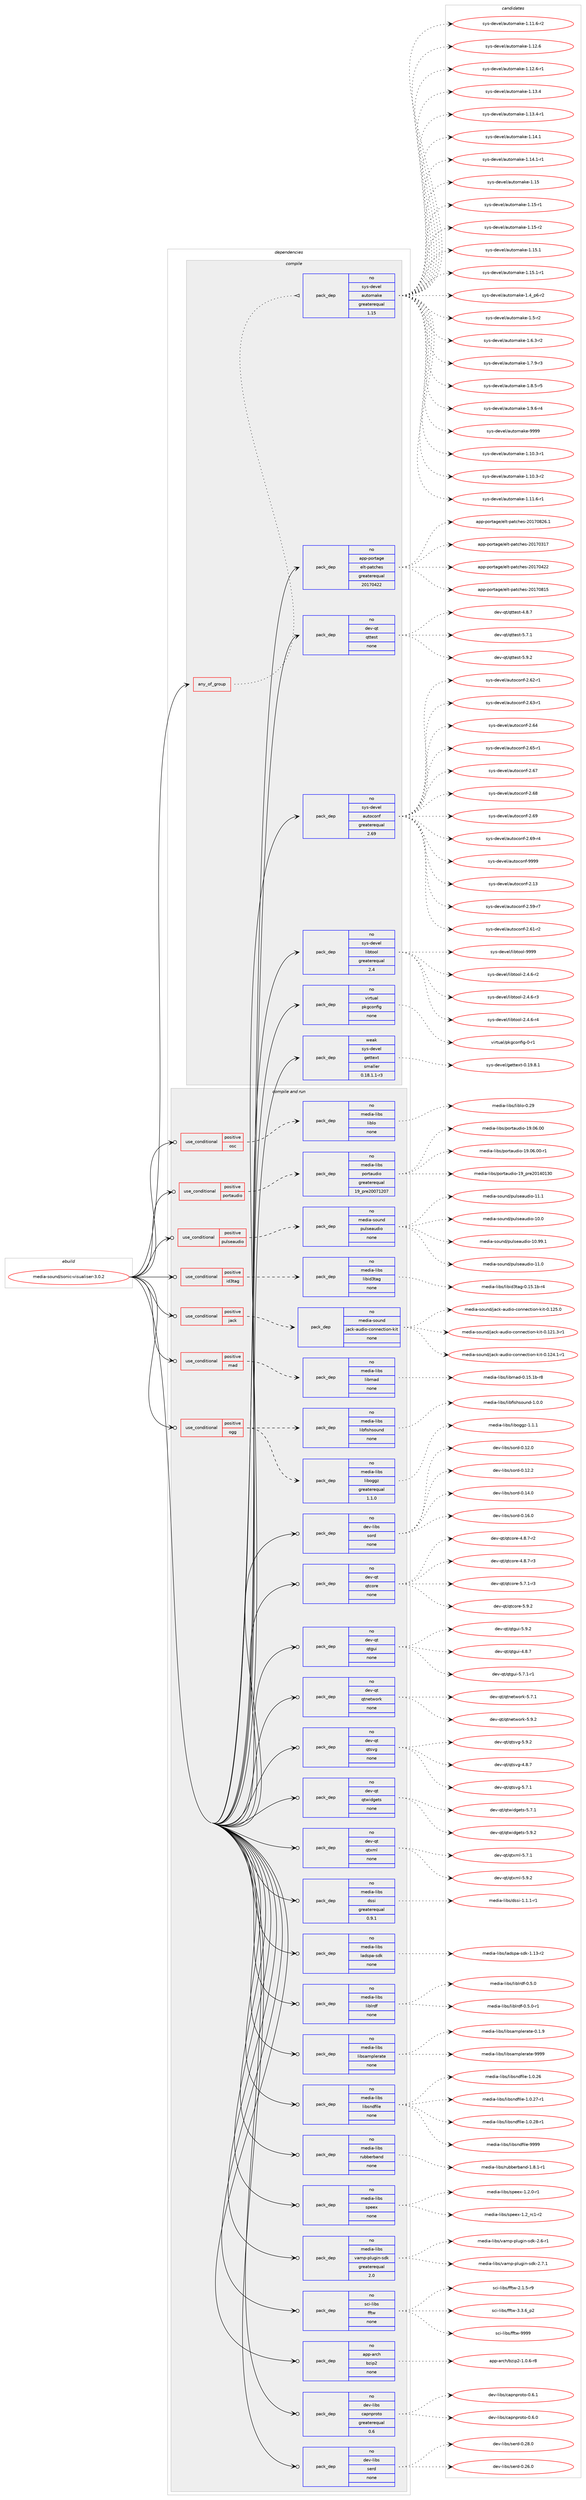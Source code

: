 digraph prolog {

# *************
# Graph options
# *************

newrank=true;
concentrate=true;
compound=true;
graph [rankdir=LR,fontname=Helvetica,fontsize=10,ranksep=1.5];#, ranksep=2.5, nodesep=0.2];
edge  [arrowhead=vee];
node  [fontname=Helvetica,fontsize=10];

# **********
# The ebuild
# **********

subgraph cluster_leftcol {
color=gray;
rank=same;
label=<<i>ebuild</i>>;
id [label="media-sound/sonic-visualiser-3.0.2", color=red, width=4, href="../media-sound/sonic-visualiser-3.0.2.svg"];
}

# ****************
# The dependencies
# ****************

subgraph cluster_midcol {
color=gray;
label=<<i>dependencies</i>>;
subgraph cluster_compile {
fillcolor="#eeeeee";
style=filled;
label=<<i>compile</i>>;
subgraph any6096 {
dependency386755 [label=<<TABLE BORDER="0" CELLBORDER="1" CELLSPACING="0" CELLPADDING="4"><TR><TD CELLPADDING="10">any_of_group</TD></TR></TABLE>>, shape=none, color=red];subgraph pack285614 {
dependency386756 [label=<<TABLE BORDER="0" CELLBORDER="1" CELLSPACING="0" CELLPADDING="4" WIDTH="220"><TR><TD ROWSPAN="6" CELLPADDING="30">pack_dep</TD></TR><TR><TD WIDTH="110">no</TD></TR><TR><TD>sys-devel</TD></TR><TR><TD>automake</TD></TR><TR><TD>greaterequal</TD></TR><TR><TD>1.15</TD></TR></TABLE>>, shape=none, color=blue];
}
dependency386755:e -> dependency386756:w [weight=20,style="dotted",arrowhead="oinv"];
}
id:e -> dependency386755:w [weight=20,style="solid",arrowhead="vee"];
subgraph pack285615 {
dependency386757 [label=<<TABLE BORDER="0" CELLBORDER="1" CELLSPACING="0" CELLPADDING="4" WIDTH="220"><TR><TD ROWSPAN="6" CELLPADDING="30">pack_dep</TD></TR><TR><TD WIDTH="110">no</TD></TR><TR><TD>app-portage</TD></TR><TR><TD>elt-patches</TD></TR><TR><TD>greaterequal</TD></TR><TR><TD>20170422</TD></TR></TABLE>>, shape=none, color=blue];
}
id:e -> dependency386757:w [weight=20,style="solid",arrowhead="vee"];
subgraph pack285616 {
dependency386758 [label=<<TABLE BORDER="0" CELLBORDER="1" CELLSPACING="0" CELLPADDING="4" WIDTH="220"><TR><TD ROWSPAN="6" CELLPADDING="30">pack_dep</TD></TR><TR><TD WIDTH="110">no</TD></TR><TR><TD>dev-qt</TD></TR><TR><TD>qttest</TD></TR><TR><TD>none</TD></TR><TR><TD></TD></TR></TABLE>>, shape=none, color=blue];
}
id:e -> dependency386758:w [weight=20,style="solid",arrowhead="vee"];
subgraph pack285617 {
dependency386759 [label=<<TABLE BORDER="0" CELLBORDER="1" CELLSPACING="0" CELLPADDING="4" WIDTH="220"><TR><TD ROWSPAN="6" CELLPADDING="30">pack_dep</TD></TR><TR><TD WIDTH="110">no</TD></TR><TR><TD>sys-devel</TD></TR><TR><TD>autoconf</TD></TR><TR><TD>greaterequal</TD></TR><TR><TD>2.69</TD></TR></TABLE>>, shape=none, color=blue];
}
id:e -> dependency386759:w [weight=20,style="solid",arrowhead="vee"];
subgraph pack285618 {
dependency386760 [label=<<TABLE BORDER="0" CELLBORDER="1" CELLSPACING="0" CELLPADDING="4" WIDTH="220"><TR><TD ROWSPAN="6" CELLPADDING="30">pack_dep</TD></TR><TR><TD WIDTH="110">no</TD></TR><TR><TD>sys-devel</TD></TR><TR><TD>libtool</TD></TR><TR><TD>greaterequal</TD></TR><TR><TD>2.4</TD></TR></TABLE>>, shape=none, color=blue];
}
id:e -> dependency386760:w [weight=20,style="solid",arrowhead="vee"];
subgraph pack285619 {
dependency386761 [label=<<TABLE BORDER="0" CELLBORDER="1" CELLSPACING="0" CELLPADDING="4" WIDTH="220"><TR><TD ROWSPAN="6" CELLPADDING="30">pack_dep</TD></TR><TR><TD WIDTH="110">no</TD></TR><TR><TD>virtual</TD></TR><TR><TD>pkgconfig</TD></TR><TR><TD>none</TD></TR><TR><TD></TD></TR></TABLE>>, shape=none, color=blue];
}
id:e -> dependency386761:w [weight=20,style="solid",arrowhead="vee"];
subgraph pack285620 {
dependency386762 [label=<<TABLE BORDER="0" CELLBORDER="1" CELLSPACING="0" CELLPADDING="4" WIDTH="220"><TR><TD ROWSPAN="6" CELLPADDING="30">pack_dep</TD></TR><TR><TD WIDTH="110">weak</TD></TR><TR><TD>sys-devel</TD></TR><TR><TD>gettext</TD></TR><TR><TD>smaller</TD></TR><TR><TD>0.18.1.1-r3</TD></TR></TABLE>>, shape=none, color=blue];
}
id:e -> dependency386762:w [weight=20,style="solid",arrowhead="vee"];
}
subgraph cluster_compileandrun {
fillcolor="#eeeeee";
style=filled;
label=<<i>compile and run</i>>;
subgraph cond94874 {
dependency386763 [label=<<TABLE BORDER="0" CELLBORDER="1" CELLSPACING="0" CELLPADDING="4"><TR><TD ROWSPAN="3" CELLPADDING="10">use_conditional</TD></TR><TR><TD>positive</TD></TR><TR><TD>id3tag</TD></TR></TABLE>>, shape=none, color=red];
subgraph pack285621 {
dependency386764 [label=<<TABLE BORDER="0" CELLBORDER="1" CELLSPACING="0" CELLPADDING="4" WIDTH="220"><TR><TD ROWSPAN="6" CELLPADDING="30">pack_dep</TD></TR><TR><TD WIDTH="110">no</TD></TR><TR><TD>media-libs</TD></TR><TR><TD>libid3tag</TD></TR><TR><TD>none</TD></TR><TR><TD></TD></TR></TABLE>>, shape=none, color=blue];
}
dependency386763:e -> dependency386764:w [weight=20,style="dashed",arrowhead="vee"];
}
id:e -> dependency386763:w [weight=20,style="solid",arrowhead="odotvee"];
subgraph cond94875 {
dependency386765 [label=<<TABLE BORDER="0" CELLBORDER="1" CELLSPACING="0" CELLPADDING="4"><TR><TD ROWSPAN="3" CELLPADDING="10">use_conditional</TD></TR><TR><TD>positive</TD></TR><TR><TD>jack</TD></TR></TABLE>>, shape=none, color=red];
subgraph pack285622 {
dependency386766 [label=<<TABLE BORDER="0" CELLBORDER="1" CELLSPACING="0" CELLPADDING="4" WIDTH="220"><TR><TD ROWSPAN="6" CELLPADDING="30">pack_dep</TD></TR><TR><TD WIDTH="110">no</TD></TR><TR><TD>media-sound</TD></TR><TR><TD>jack-audio-connection-kit</TD></TR><TR><TD>none</TD></TR><TR><TD></TD></TR></TABLE>>, shape=none, color=blue];
}
dependency386765:e -> dependency386766:w [weight=20,style="dashed",arrowhead="vee"];
}
id:e -> dependency386765:w [weight=20,style="solid",arrowhead="odotvee"];
subgraph cond94876 {
dependency386767 [label=<<TABLE BORDER="0" CELLBORDER="1" CELLSPACING="0" CELLPADDING="4"><TR><TD ROWSPAN="3" CELLPADDING="10">use_conditional</TD></TR><TR><TD>positive</TD></TR><TR><TD>mad</TD></TR></TABLE>>, shape=none, color=red];
subgraph pack285623 {
dependency386768 [label=<<TABLE BORDER="0" CELLBORDER="1" CELLSPACING="0" CELLPADDING="4" WIDTH="220"><TR><TD ROWSPAN="6" CELLPADDING="30">pack_dep</TD></TR><TR><TD WIDTH="110">no</TD></TR><TR><TD>media-libs</TD></TR><TR><TD>libmad</TD></TR><TR><TD>none</TD></TR><TR><TD></TD></TR></TABLE>>, shape=none, color=blue];
}
dependency386767:e -> dependency386768:w [weight=20,style="dashed",arrowhead="vee"];
}
id:e -> dependency386767:w [weight=20,style="solid",arrowhead="odotvee"];
subgraph cond94877 {
dependency386769 [label=<<TABLE BORDER="0" CELLBORDER="1" CELLSPACING="0" CELLPADDING="4"><TR><TD ROWSPAN="3" CELLPADDING="10">use_conditional</TD></TR><TR><TD>positive</TD></TR><TR><TD>ogg</TD></TR></TABLE>>, shape=none, color=red];
subgraph pack285624 {
dependency386770 [label=<<TABLE BORDER="0" CELLBORDER="1" CELLSPACING="0" CELLPADDING="4" WIDTH="220"><TR><TD ROWSPAN="6" CELLPADDING="30">pack_dep</TD></TR><TR><TD WIDTH="110">no</TD></TR><TR><TD>media-libs</TD></TR><TR><TD>libfishsound</TD></TR><TR><TD>none</TD></TR><TR><TD></TD></TR></TABLE>>, shape=none, color=blue];
}
dependency386769:e -> dependency386770:w [weight=20,style="dashed",arrowhead="vee"];
subgraph pack285625 {
dependency386771 [label=<<TABLE BORDER="0" CELLBORDER="1" CELLSPACING="0" CELLPADDING="4" WIDTH="220"><TR><TD ROWSPAN="6" CELLPADDING="30">pack_dep</TD></TR><TR><TD WIDTH="110">no</TD></TR><TR><TD>media-libs</TD></TR><TR><TD>liboggz</TD></TR><TR><TD>greaterequal</TD></TR><TR><TD>1.1.0</TD></TR></TABLE>>, shape=none, color=blue];
}
dependency386769:e -> dependency386771:w [weight=20,style="dashed",arrowhead="vee"];
}
id:e -> dependency386769:w [weight=20,style="solid",arrowhead="odotvee"];
subgraph cond94878 {
dependency386772 [label=<<TABLE BORDER="0" CELLBORDER="1" CELLSPACING="0" CELLPADDING="4"><TR><TD ROWSPAN="3" CELLPADDING="10">use_conditional</TD></TR><TR><TD>positive</TD></TR><TR><TD>osc</TD></TR></TABLE>>, shape=none, color=red];
subgraph pack285626 {
dependency386773 [label=<<TABLE BORDER="0" CELLBORDER="1" CELLSPACING="0" CELLPADDING="4" WIDTH="220"><TR><TD ROWSPAN="6" CELLPADDING="30">pack_dep</TD></TR><TR><TD WIDTH="110">no</TD></TR><TR><TD>media-libs</TD></TR><TR><TD>liblo</TD></TR><TR><TD>none</TD></TR><TR><TD></TD></TR></TABLE>>, shape=none, color=blue];
}
dependency386772:e -> dependency386773:w [weight=20,style="dashed",arrowhead="vee"];
}
id:e -> dependency386772:w [weight=20,style="solid",arrowhead="odotvee"];
subgraph cond94879 {
dependency386774 [label=<<TABLE BORDER="0" CELLBORDER="1" CELLSPACING="0" CELLPADDING="4"><TR><TD ROWSPAN="3" CELLPADDING="10">use_conditional</TD></TR><TR><TD>positive</TD></TR><TR><TD>portaudio</TD></TR></TABLE>>, shape=none, color=red];
subgraph pack285627 {
dependency386775 [label=<<TABLE BORDER="0" CELLBORDER="1" CELLSPACING="0" CELLPADDING="4" WIDTH="220"><TR><TD ROWSPAN="6" CELLPADDING="30">pack_dep</TD></TR><TR><TD WIDTH="110">no</TD></TR><TR><TD>media-libs</TD></TR><TR><TD>portaudio</TD></TR><TR><TD>greaterequal</TD></TR><TR><TD>19_pre20071207</TD></TR></TABLE>>, shape=none, color=blue];
}
dependency386774:e -> dependency386775:w [weight=20,style="dashed",arrowhead="vee"];
}
id:e -> dependency386774:w [weight=20,style="solid",arrowhead="odotvee"];
subgraph cond94880 {
dependency386776 [label=<<TABLE BORDER="0" CELLBORDER="1" CELLSPACING="0" CELLPADDING="4"><TR><TD ROWSPAN="3" CELLPADDING="10">use_conditional</TD></TR><TR><TD>positive</TD></TR><TR><TD>pulseaudio</TD></TR></TABLE>>, shape=none, color=red];
subgraph pack285628 {
dependency386777 [label=<<TABLE BORDER="0" CELLBORDER="1" CELLSPACING="0" CELLPADDING="4" WIDTH="220"><TR><TD ROWSPAN="6" CELLPADDING="30">pack_dep</TD></TR><TR><TD WIDTH="110">no</TD></TR><TR><TD>media-sound</TD></TR><TR><TD>pulseaudio</TD></TR><TR><TD>none</TD></TR><TR><TD></TD></TR></TABLE>>, shape=none, color=blue];
}
dependency386776:e -> dependency386777:w [weight=20,style="dashed",arrowhead="vee"];
}
id:e -> dependency386776:w [weight=20,style="solid",arrowhead="odotvee"];
subgraph pack285629 {
dependency386778 [label=<<TABLE BORDER="0" CELLBORDER="1" CELLSPACING="0" CELLPADDING="4" WIDTH="220"><TR><TD ROWSPAN="6" CELLPADDING="30">pack_dep</TD></TR><TR><TD WIDTH="110">no</TD></TR><TR><TD>app-arch</TD></TR><TR><TD>bzip2</TD></TR><TR><TD>none</TD></TR><TR><TD></TD></TR></TABLE>>, shape=none, color=blue];
}
id:e -> dependency386778:w [weight=20,style="solid",arrowhead="odotvee"];
subgraph pack285630 {
dependency386779 [label=<<TABLE BORDER="0" CELLBORDER="1" CELLSPACING="0" CELLPADDING="4" WIDTH="220"><TR><TD ROWSPAN="6" CELLPADDING="30">pack_dep</TD></TR><TR><TD WIDTH="110">no</TD></TR><TR><TD>dev-libs</TD></TR><TR><TD>capnproto</TD></TR><TR><TD>greaterequal</TD></TR><TR><TD>0.6</TD></TR></TABLE>>, shape=none, color=blue];
}
id:e -> dependency386779:w [weight=20,style="solid",arrowhead="odotvee"];
subgraph pack285631 {
dependency386780 [label=<<TABLE BORDER="0" CELLBORDER="1" CELLSPACING="0" CELLPADDING="4" WIDTH="220"><TR><TD ROWSPAN="6" CELLPADDING="30">pack_dep</TD></TR><TR><TD WIDTH="110">no</TD></TR><TR><TD>dev-libs</TD></TR><TR><TD>serd</TD></TR><TR><TD>none</TD></TR><TR><TD></TD></TR></TABLE>>, shape=none, color=blue];
}
id:e -> dependency386780:w [weight=20,style="solid",arrowhead="odotvee"];
subgraph pack285632 {
dependency386781 [label=<<TABLE BORDER="0" CELLBORDER="1" CELLSPACING="0" CELLPADDING="4" WIDTH="220"><TR><TD ROWSPAN="6" CELLPADDING="30">pack_dep</TD></TR><TR><TD WIDTH="110">no</TD></TR><TR><TD>dev-libs</TD></TR><TR><TD>sord</TD></TR><TR><TD>none</TD></TR><TR><TD></TD></TR></TABLE>>, shape=none, color=blue];
}
id:e -> dependency386781:w [weight=20,style="solid",arrowhead="odotvee"];
subgraph pack285633 {
dependency386782 [label=<<TABLE BORDER="0" CELLBORDER="1" CELLSPACING="0" CELLPADDING="4" WIDTH="220"><TR><TD ROWSPAN="6" CELLPADDING="30">pack_dep</TD></TR><TR><TD WIDTH="110">no</TD></TR><TR><TD>dev-qt</TD></TR><TR><TD>qtcore</TD></TR><TR><TD>none</TD></TR><TR><TD></TD></TR></TABLE>>, shape=none, color=blue];
}
id:e -> dependency386782:w [weight=20,style="solid",arrowhead="odotvee"];
subgraph pack285634 {
dependency386783 [label=<<TABLE BORDER="0" CELLBORDER="1" CELLSPACING="0" CELLPADDING="4" WIDTH="220"><TR><TD ROWSPAN="6" CELLPADDING="30">pack_dep</TD></TR><TR><TD WIDTH="110">no</TD></TR><TR><TD>dev-qt</TD></TR><TR><TD>qtgui</TD></TR><TR><TD>none</TD></TR><TR><TD></TD></TR></TABLE>>, shape=none, color=blue];
}
id:e -> dependency386783:w [weight=20,style="solid",arrowhead="odotvee"];
subgraph pack285635 {
dependency386784 [label=<<TABLE BORDER="0" CELLBORDER="1" CELLSPACING="0" CELLPADDING="4" WIDTH="220"><TR><TD ROWSPAN="6" CELLPADDING="30">pack_dep</TD></TR><TR><TD WIDTH="110">no</TD></TR><TR><TD>dev-qt</TD></TR><TR><TD>qtnetwork</TD></TR><TR><TD>none</TD></TR><TR><TD></TD></TR></TABLE>>, shape=none, color=blue];
}
id:e -> dependency386784:w [weight=20,style="solid",arrowhead="odotvee"];
subgraph pack285636 {
dependency386785 [label=<<TABLE BORDER="0" CELLBORDER="1" CELLSPACING="0" CELLPADDING="4" WIDTH="220"><TR><TD ROWSPAN="6" CELLPADDING="30">pack_dep</TD></TR><TR><TD WIDTH="110">no</TD></TR><TR><TD>dev-qt</TD></TR><TR><TD>qtsvg</TD></TR><TR><TD>none</TD></TR><TR><TD></TD></TR></TABLE>>, shape=none, color=blue];
}
id:e -> dependency386785:w [weight=20,style="solid",arrowhead="odotvee"];
subgraph pack285637 {
dependency386786 [label=<<TABLE BORDER="0" CELLBORDER="1" CELLSPACING="0" CELLPADDING="4" WIDTH="220"><TR><TD ROWSPAN="6" CELLPADDING="30">pack_dep</TD></TR><TR><TD WIDTH="110">no</TD></TR><TR><TD>dev-qt</TD></TR><TR><TD>qtwidgets</TD></TR><TR><TD>none</TD></TR><TR><TD></TD></TR></TABLE>>, shape=none, color=blue];
}
id:e -> dependency386786:w [weight=20,style="solid",arrowhead="odotvee"];
subgraph pack285638 {
dependency386787 [label=<<TABLE BORDER="0" CELLBORDER="1" CELLSPACING="0" CELLPADDING="4" WIDTH="220"><TR><TD ROWSPAN="6" CELLPADDING="30">pack_dep</TD></TR><TR><TD WIDTH="110">no</TD></TR><TR><TD>dev-qt</TD></TR><TR><TD>qtxml</TD></TR><TR><TD>none</TD></TR><TR><TD></TD></TR></TABLE>>, shape=none, color=blue];
}
id:e -> dependency386787:w [weight=20,style="solid",arrowhead="odotvee"];
subgraph pack285639 {
dependency386788 [label=<<TABLE BORDER="0" CELLBORDER="1" CELLSPACING="0" CELLPADDING="4" WIDTH="220"><TR><TD ROWSPAN="6" CELLPADDING="30">pack_dep</TD></TR><TR><TD WIDTH="110">no</TD></TR><TR><TD>media-libs</TD></TR><TR><TD>dssi</TD></TR><TR><TD>greaterequal</TD></TR><TR><TD>0.9.1</TD></TR></TABLE>>, shape=none, color=blue];
}
id:e -> dependency386788:w [weight=20,style="solid",arrowhead="odotvee"];
subgraph pack285640 {
dependency386789 [label=<<TABLE BORDER="0" CELLBORDER="1" CELLSPACING="0" CELLPADDING="4" WIDTH="220"><TR><TD ROWSPAN="6" CELLPADDING="30">pack_dep</TD></TR><TR><TD WIDTH="110">no</TD></TR><TR><TD>media-libs</TD></TR><TR><TD>ladspa-sdk</TD></TR><TR><TD>none</TD></TR><TR><TD></TD></TR></TABLE>>, shape=none, color=blue];
}
id:e -> dependency386789:w [weight=20,style="solid",arrowhead="odotvee"];
subgraph pack285641 {
dependency386790 [label=<<TABLE BORDER="0" CELLBORDER="1" CELLSPACING="0" CELLPADDING="4" WIDTH="220"><TR><TD ROWSPAN="6" CELLPADDING="30">pack_dep</TD></TR><TR><TD WIDTH="110">no</TD></TR><TR><TD>media-libs</TD></TR><TR><TD>liblrdf</TD></TR><TR><TD>none</TD></TR><TR><TD></TD></TR></TABLE>>, shape=none, color=blue];
}
id:e -> dependency386790:w [weight=20,style="solid",arrowhead="odotvee"];
subgraph pack285642 {
dependency386791 [label=<<TABLE BORDER="0" CELLBORDER="1" CELLSPACING="0" CELLPADDING="4" WIDTH="220"><TR><TD ROWSPAN="6" CELLPADDING="30">pack_dep</TD></TR><TR><TD WIDTH="110">no</TD></TR><TR><TD>media-libs</TD></TR><TR><TD>libsamplerate</TD></TR><TR><TD>none</TD></TR><TR><TD></TD></TR></TABLE>>, shape=none, color=blue];
}
id:e -> dependency386791:w [weight=20,style="solid",arrowhead="odotvee"];
subgraph pack285643 {
dependency386792 [label=<<TABLE BORDER="0" CELLBORDER="1" CELLSPACING="0" CELLPADDING="4" WIDTH="220"><TR><TD ROWSPAN="6" CELLPADDING="30">pack_dep</TD></TR><TR><TD WIDTH="110">no</TD></TR><TR><TD>media-libs</TD></TR><TR><TD>libsndfile</TD></TR><TR><TD>none</TD></TR><TR><TD></TD></TR></TABLE>>, shape=none, color=blue];
}
id:e -> dependency386792:w [weight=20,style="solid",arrowhead="odotvee"];
subgraph pack285644 {
dependency386793 [label=<<TABLE BORDER="0" CELLBORDER="1" CELLSPACING="0" CELLPADDING="4" WIDTH="220"><TR><TD ROWSPAN="6" CELLPADDING="30">pack_dep</TD></TR><TR><TD WIDTH="110">no</TD></TR><TR><TD>media-libs</TD></TR><TR><TD>rubberband</TD></TR><TR><TD>none</TD></TR><TR><TD></TD></TR></TABLE>>, shape=none, color=blue];
}
id:e -> dependency386793:w [weight=20,style="solid",arrowhead="odotvee"];
subgraph pack285645 {
dependency386794 [label=<<TABLE BORDER="0" CELLBORDER="1" CELLSPACING="0" CELLPADDING="4" WIDTH="220"><TR><TD ROWSPAN="6" CELLPADDING="30">pack_dep</TD></TR><TR><TD WIDTH="110">no</TD></TR><TR><TD>media-libs</TD></TR><TR><TD>speex</TD></TR><TR><TD>none</TD></TR><TR><TD></TD></TR></TABLE>>, shape=none, color=blue];
}
id:e -> dependency386794:w [weight=20,style="solid",arrowhead="odotvee"];
subgraph pack285646 {
dependency386795 [label=<<TABLE BORDER="0" CELLBORDER="1" CELLSPACING="0" CELLPADDING="4" WIDTH="220"><TR><TD ROWSPAN="6" CELLPADDING="30">pack_dep</TD></TR><TR><TD WIDTH="110">no</TD></TR><TR><TD>media-libs</TD></TR><TR><TD>vamp-plugin-sdk</TD></TR><TR><TD>greaterequal</TD></TR><TR><TD>2.0</TD></TR></TABLE>>, shape=none, color=blue];
}
id:e -> dependency386795:w [weight=20,style="solid",arrowhead="odotvee"];
subgraph pack285647 {
dependency386796 [label=<<TABLE BORDER="0" CELLBORDER="1" CELLSPACING="0" CELLPADDING="4" WIDTH="220"><TR><TD ROWSPAN="6" CELLPADDING="30">pack_dep</TD></TR><TR><TD WIDTH="110">no</TD></TR><TR><TD>sci-libs</TD></TR><TR><TD>fftw</TD></TR><TR><TD>none</TD></TR><TR><TD></TD></TR></TABLE>>, shape=none, color=blue];
}
id:e -> dependency386796:w [weight=20,style="solid",arrowhead="odotvee"];
}
subgraph cluster_run {
fillcolor="#eeeeee";
style=filled;
label=<<i>run</i>>;
}
}

# **************
# The candidates
# **************

subgraph cluster_choices {
rank=same;
color=gray;
label=<<i>candidates</i>>;

subgraph choice285614 {
color=black;
nodesep=1;
choice11512111545100101118101108479711711611110997107101454946494846514511449 [label="sys-devel/automake-1.10.3-r1", color=red, width=4,href="../sys-devel/automake-1.10.3-r1.svg"];
choice11512111545100101118101108479711711611110997107101454946494846514511450 [label="sys-devel/automake-1.10.3-r2", color=red, width=4,href="../sys-devel/automake-1.10.3-r2.svg"];
choice11512111545100101118101108479711711611110997107101454946494946544511449 [label="sys-devel/automake-1.11.6-r1", color=red, width=4,href="../sys-devel/automake-1.11.6-r1.svg"];
choice11512111545100101118101108479711711611110997107101454946494946544511450 [label="sys-devel/automake-1.11.6-r2", color=red, width=4,href="../sys-devel/automake-1.11.6-r2.svg"];
choice1151211154510010111810110847971171161111099710710145494649504654 [label="sys-devel/automake-1.12.6", color=red, width=4,href="../sys-devel/automake-1.12.6.svg"];
choice11512111545100101118101108479711711611110997107101454946495046544511449 [label="sys-devel/automake-1.12.6-r1", color=red, width=4,href="../sys-devel/automake-1.12.6-r1.svg"];
choice1151211154510010111810110847971171161111099710710145494649514652 [label="sys-devel/automake-1.13.4", color=red, width=4,href="../sys-devel/automake-1.13.4.svg"];
choice11512111545100101118101108479711711611110997107101454946495146524511449 [label="sys-devel/automake-1.13.4-r1", color=red, width=4,href="../sys-devel/automake-1.13.4-r1.svg"];
choice1151211154510010111810110847971171161111099710710145494649524649 [label="sys-devel/automake-1.14.1", color=red, width=4,href="../sys-devel/automake-1.14.1.svg"];
choice11512111545100101118101108479711711611110997107101454946495246494511449 [label="sys-devel/automake-1.14.1-r1", color=red, width=4,href="../sys-devel/automake-1.14.1-r1.svg"];
choice115121115451001011181011084797117116111109971071014549464953 [label="sys-devel/automake-1.15", color=red, width=4,href="../sys-devel/automake-1.15.svg"];
choice1151211154510010111810110847971171161111099710710145494649534511449 [label="sys-devel/automake-1.15-r1", color=red, width=4,href="../sys-devel/automake-1.15-r1.svg"];
choice1151211154510010111810110847971171161111099710710145494649534511450 [label="sys-devel/automake-1.15-r2", color=red, width=4,href="../sys-devel/automake-1.15-r2.svg"];
choice1151211154510010111810110847971171161111099710710145494649534649 [label="sys-devel/automake-1.15.1", color=red, width=4,href="../sys-devel/automake-1.15.1.svg"];
choice11512111545100101118101108479711711611110997107101454946495346494511449 [label="sys-devel/automake-1.15.1-r1", color=red, width=4,href="../sys-devel/automake-1.15.1-r1.svg"];
choice115121115451001011181011084797117116111109971071014549465295112544511450 [label="sys-devel/automake-1.4_p6-r2", color=red, width=4,href="../sys-devel/automake-1.4_p6-r2.svg"];
choice11512111545100101118101108479711711611110997107101454946534511450 [label="sys-devel/automake-1.5-r2", color=red, width=4,href="../sys-devel/automake-1.5-r2.svg"];
choice115121115451001011181011084797117116111109971071014549465446514511450 [label="sys-devel/automake-1.6.3-r2", color=red, width=4,href="../sys-devel/automake-1.6.3-r2.svg"];
choice115121115451001011181011084797117116111109971071014549465546574511451 [label="sys-devel/automake-1.7.9-r3", color=red, width=4,href="../sys-devel/automake-1.7.9-r3.svg"];
choice115121115451001011181011084797117116111109971071014549465646534511453 [label="sys-devel/automake-1.8.5-r5", color=red, width=4,href="../sys-devel/automake-1.8.5-r5.svg"];
choice115121115451001011181011084797117116111109971071014549465746544511452 [label="sys-devel/automake-1.9.6-r4", color=red, width=4,href="../sys-devel/automake-1.9.6-r4.svg"];
choice115121115451001011181011084797117116111109971071014557575757 [label="sys-devel/automake-9999", color=red, width=4,href="../sys-devel/automake-9999.svg"];
dependency386756:e -> choice11512111545100101118101108479711711611110997107101454946494846514511449:w [style=dotted,weight="100"];
dependency386756:e -> choice11512111545100101118101108479711711611110997107101454946494846514511450:w [style=dotted,weight="100"];
dependency386756:e -> choice11512111545100101118101108479711711611110997107101454946494946544511449:w [style=dotted,weight="100"];
dependency386756:e -> choice11512111545100101118101108479711711611110997107101454946494946544511450:w [style=dotted,weight="100"];
dependency386756:e -> choice1151211154510010111810110847971171161111099710710145494649504654:w [style=dotted,weight="100"];
dependency386756:e -> choice11512111545100101118101108479711711611110997107101454946495046544511449:w [style=dotted,weight="100"];
dependency386756:e -> choice1151211154510010111810110847971171161111099710710145494649514652:w [style=dotted,weight="100"];
dependency386756:e -> choice11512111545100101118101108479711711611110997107101454946495146524511449:w [style=dotted,weight="100"];
dependency386756:e -> choice1151211154510010111810110847971171161111099710710145494649524649:w [style=dotted,weight="100"];
dependency386756:e -> choice11512111545100101118101108479711711611110997107101454946495246494511449:w [style=dotted,weight="100"];
dependency386756:e -> choice115121115451001011181011084797117116111109971071014549464953:w [style=dotted,weight="100"];
dependency386756:e -> choice1151211154510010111810110847971171161111099710710145494649534511449:w [style=dotted,weight="100"];
dependency386756:e -> choice1151211154510010111810110847971171161111099710710145494649534511450:w [style=dotted,weight="100"];
dependency386756:e -> choice1151211154510010111810110847971171161111099710710145494649534649:w [style=dotted,weight="100"];
dependency386756:e -> choice11512111545100101118101108479711711611110997107101454946495346494511449:w [style=dotted,weight="100"];
dependency386756:e -> choice115121115451001011181011084797117116111109971071014549465295112544511450:w [style=dotted,weight="100"];
dependency386756:e -> choice11512111545100101118101108479711711611110997107101454946534511450:w [style=dotted,weight="100"];
dependency386756:e -> choice115121115451001011181011084797117116111109971071014549465446514511450:w [style=dotted,weight="100"];
dependency386756:e -> choice115121115451001011181011084797117116111109971071014549465546574511451:w [style=dotted,weight="100"];
dependency386756:e -> choice115121115451001011181011084797117116111109971071014549465646534511453:w [style=dotted,weight="100"];
dependency386756:e -> choice115121115451001011181011084797117116111109971071014549465746544511452:w [style=dotted,weight="100"];
dependency386756:e -> choice115121115451001011181011084797117116111109971071014557575757:w [style=dotted,weight="100"];
}
subgraph choice285615 {
color=black;
nodesep=1;
choice97112112451121111141169710310147101108116451129711699104101115455048495548514955 [label="app-portage/elt-patches-20170317", color=red, width=4,href="../app-portage/elt-patches-20170317.svg"];
choice97112112451121111141169710310147101108116451129711699104101115455048495548525050 [label="app-portage/elt-patches-20170422", color=red, width=4,href="../app-portage/elt-patches-20170422.svg"];
choice97112112451121111141169710310147101108116451129711699104101115455048495548564953 [label="app-portage/elt-patches-20170815", color=red, width=4,href="../app-portage/elt-patches-20170815.svg"];
choice971121124511211111411697103101471011081164511297116991041011154550484955485650544649 [label="app-portage/elt-patches-20170826.1", color=red, width=4,href="../app-portage/elt-patches-20170826.1.svg"];
dependency386757:e -> choice97112112451121111141169710310147101108116451129711699104101115455048495548514955:w [style=dotted,weight="100"];
dependency386757:e -> choice97112112451121111141169710310147101108116451129711699104101115455048495548525050:w [style=dotted,weight="100"];
dependency386757:e -> choice97112112451121111141169710310147101108116451129711699104101115455048495548564953:w [style=dotted,weight="100"];
dependency386757:e -> choice971121124511211111411697103101471011081164511297116991041011154550484955485650544649:w [style=dotted,weight="100"];
}
subgraph choice285616 {
color=black;
nodesep=1;
choice1001011184511311647113116116101115116455246564655 [label="dev-qt/qttest-4.8.7", color=red, width=4,href="../dev-qt/qttest-4.8.7.svg"];
choice1001011184511311647113116116101115116455346554649 [label="dev-qt/qttest-5.7.1", color=red, width=4,href="../dev-qt/qttest-5.7.1.svg"];
choice1001011184511311647113116116101115116455346574650 [label="dev-qt/qttest-5.9.2", color=red, width=4,href="../dev-qt/qttest-5.9.2.svg"];
dependency386758:e -> choice1001011184511311647113116116101115116455246564655:w [style=dotted,weight="100"];
dependency386758:e -> choice1001011184511311647113116116101115116455346554649:w [style=dotted,weight="100"];
dependency386758:e -> choice1001011184511311647113116116101115116455346574650:w [style=dotted,weight="100"];
}
subgraph choice285617 {
color=black;
nodesep=1;
choice115121115451001011181011084797117116111991111101024550464951 [label="sys-devel/autoconf-2.13", color=red, width=4,href="../sys-devel/autoconf-2.13.svg"];
choice1151211154510010111810110847971171161119911111010245504653574511455 [label="sys-devel/autoconf-2.59-r7", color=red, width=4,href="../sys-devel/autoconf-2.59-r7.svg"];
choice1151211154510010111810110847971171161119911111010245504654494511450 [label="sys-devel/autoconf-2.61-r2", color=red, width=4,href="../sys-devel/autoconf-2.61-r2.svg"];
choice1151211154510010111810110847971171161119911111010245504654504511449 [label="sys-devel/autoconf-2.62-r1", color=red, width=4,href="../sys-devel/autoconf-2.62-r1.svg"];
choice1151211154510010111810110847971171161119911111010245504654514511449 [label="sys-devel/autoconf-2.63-r1", color=red, width=4,href="../sys-devel/autoconf-2.63-r1.svg"];
choice115121115451001011181011084797117116111991111101024550465452 [label="sys-devel/autoconf-2.64", color=red, width=4,href="../sys-devel/autoconf-2.64.svg"];
choice1151211154510010111810110847971171161119911111010245504654534511449 [label="sys-devel/autoconf-2.65-r1", color=red, width=4,href="../sys-devel/autoconf-2.65-r1.svg"];
choice115121115451001011181011084797117116111991111101024550465455 [label="sys-devel/autoconf-2.67", color=red, width=4,href="../sys-devel/autoconf-2.67.svg"];
choice115121115451001011181011084797117116111991111101024550465456 [label="sys-devel/autoconf-2.68", color=red, width=4,href="../sys-devel/autoconf-2.68.svg"];
choice115121115451001011181011084797117116111991111101024550465457 [label="sys-devel/autoconf-2.69", color=red, width=4,href="../sys-devel/autoconf-2.69.svg"];
choice1151211154510010111810110847971171161119911111010245504654574511452 [label="sys-devel/autoconf-2.69-r4", color=red, width=4,href="../sys-devel/autoconf-2.69-r4.svg"];
choice115121115451001011181011084797117116111991111101024557575757 [label="sys-devel/autoconf-9999", color=red, width=4,href="../sys-devel/autoconf-9999.svg"];
dependency386759:e -> choice115121115451001011181011084797117116111991111101024550464951:w [style=dotted,weight="100"];
dependency386759:e -> choice1151211154510010111810110847971171161119911111010245504653574511455:w [style=dotted,weight="100"];
dependency386759:e -> choice1151211154510010111810110847971171161119911111010245504654494511450:w [style=dotted,weight="100"];
dependency386759:e -> choice1151211154510010111810110847971171161119911111010245504654504511449:w [style=dotted,weight="100"];
dependency386759:e -> choice1151211154510010111810110847971171161119911111010245504654514511449:w [style=dotted,weight="100"];
dependency386759:e -> choice115121115451001011181011084797117116111991111101024550465452:w [style=dotted,weight="100"];
dependency386759:e -> choice1151211154510010111810110847971171161119911111010245504654534511449:w [style=dotted,weight="100"];
dependency386759:e -> choice115121115451001011181011084797117116111991111101024550465455:w [style=dotted,weight="100"];
dependency386759:e -> choice115121115451001011181011084797117116111991111101024550465456:w [style=dotted,weight="100"];
dependency386759:e -> choice115121115451001011181011084797117116111991111101024550465457:w [style=dotted,weight="100"];
dependency386759:e -> choice1151211154510010111810110847971171161119911111010245504654574511452:w [style=dotted,weight="100"];
dependency386759:e -> choice115121115451001011181011084797117116111991111101024557575757:w [style=dotted,weight="100"];
}
subgraph choice285618 {
color=black;
nodesep=1;
choice1151211154510010111810110847108105981161111111084550465246544511450 [label="sys-devel/libtool-2.4.6-r2", color=red, width=4,href="../sys-devel/libtool-2.4.6-r2.svg"];
choice1151211154510010111810110847108105981161111111084550465246544511451 [label="sys-devel/libtool-2.4.6-r3", color=red, width=4,href="../sys-devel/libtool-2.4.6-r3.svg"];
choice1151211154510010111810110847108105981161111111084550465246544511452 [label="sys-devel/libtool-2.4.6-r4", color=red, width=4,href="../sys-devel/libtool-2.4.6-r4.svg"];
choice1151211154510010111810110847108105981161111111084557575757 [label="sys-devel/libtool-9999", color=red, width=4,href="../sys-devel/libtool-9999.svg"];
dependency386760:e -> choice1151211154510010111810110847108105981161111111084550465246544511450:w [style=dotted,weight="100"];
dependency386760:e -> choice1151211154510010111810110847108105981161111111084550465246544511451:w [style=dotted,weight="100"];
dependency386760:e -> choice1151211154510010111810110847108105981161111111084550465246544511452:w [style=dotted,weight="100"];
dependency386760:e -> choice1151211154510010111810110847108105981161111111084557575757:w [style=dotted,weight="100"];
}
subgraph choice285619 {
color=black;
nodesep=1;
choice11810511411611797108471121071039911111010210510345484511449 [label="virtual/pkgconfig-0-r1", color=red, width=4,href="../virtual/pkgconfig-0-r1.svg"];
dependency386761:e -> choice11810511411611797108471121071039911111010210510345484511449:w [style=dotted,weight="100"];
}
subgraph choice285620 {
color=black;
nodesep=1;
choice1151211154510010111810110847103101116116101120116454846495746564649 [label="sys-devel/gettext-0.19.8.1", color=red, width=4,href="../sys-devel/gettext-0.19.8.1.svg"];
dependency386762:e -> choice1151211154510010111810110847103101116116101120116454846495746564649:w [style=dotted,weight="100"];
}
subgraph choice285621 {
color=black;
nodesep=1;
choice1091011001059745108105981154710810598105100511169710345484649534649984511452 [label="media-libs/libid3tag-0.15.1b-r4", color=red, width=4,href="../media-libs/libid3tag-0.15.1b-r4.svg"];
dependency386764:e -> choice1091011001059745108105981154710810598105100511169710345484649534649984511452:w [style=dotted,weight="100"];
}
subgraph choice285622 {
color=black;
nodesep=1;
choice109101100105974511511111711010047106979910745971171001051114599111110110101991161051111104510710511645484649504946514511449 [label="media-sound/jack-audio-connection-kit-0.121.3-r1", color=red, width=4,href="../media-sound/jack-audio-connection-kit-0.121.3-r1.svg"];
choice109101100105974511511111711010047106979910745971171001051114599111110110101991161051111104510710511645484649505246494511449 [label="media-sound/jack-audio-connection-kit-0.124.1-r1", color=red, width=4,href="../media-sound/jack-audio-connection-kit-0.124.1-r1.svg"];
choice10910110010597451151111171101004710697991074597117100105111459911111011010199116105111110451071051164548464950534648 [label="media-sound/jack-audio-connection-kit-0.125.0", color=red, width=4,href="../media-sound/jack-audio-connection-kit-0.125.0.svg"];
dependency386766:e -> choice109101100105974511511111711010047106979910745971171001051114599111110110101991161051111104510710511645484649504946514511449:w [style=dotted,weight="100"];
dependency386766:e -> choice109101100105974511511111711010047106979910745971171001051114599111110110101991161051111104510710511645484649505246494511449:w [style=dotted,weight="100"];
dependency386766:e -> choice10910110010597451151111171101004710697991074597117100105111459911111011010199116105111110451071051164548464950534648:w [style=dotted,weight="100"];
}
subgraph choice285623 {
color=black;
nodesep=1;
choice10910110010597451081059811547108105981099710045484649534649984511456 [label="media-libs/libmad-0.15.1b-r8", color=red, width=4,href="../media-libs/libmad-0.15.1b-r8.svg"];
dependency386768:e -> choice10910110010597451081059811547108105981099710045484649534649984511456:w [style=dotted,weight="100"];
}
subgraph choice285624 {
color=black;
nodesep=1;
choice1091011001059745108105981154710810598102105115104115111117110100454946484648 [label="media-libs/libfishsound-1.0.0", color=red, width=4,href="../media-libs/libfishsound-1.0.0.svg"];
dependency386770:e -> choice1091011001059745108105981154710810598102105115104115111117110100454946484648:w [style=dotted,weight="100"];
}
subgraph choice285625 {
color=black;
nodesep=1;
choice1091011001059745108105981154710810598111103103122454946494649 [label="media-libs/liboggz-1.1.1", color=red, width=4,href="../media-libs/liboggz-1.1.1.svg"];
dependency386771:e -> choice1091011001059745108105981154710810598111103103122454946494649:w [style=dotted,weight="100"];
}
subgraph choice285626 {
color=black;
nodesep=1;
choice10910110010597451081059811547108105981081114548465057 [label="media-libs/liblo-0.29", color=red, width=4,href="../media-libs/liblo-0.29.svg"];
dependency386773:e -> choice10910110010597451081059811547108105981081114548465057:w [style=dotted,weight="100"];
}
subgraph choice285627 {
color=black;
nodesep=1;
choice1091011001059745108105981154711211111411697117100105111454957464854464848 [label="media-libs/portaudio-19.06.00", color=red, width=4,href="../media-libs/portaudio-19.06.00.svg"];
choice10910110010597451081059811547112111114116971171001051114549574648544648484511449 [label="media-libs/portaudio-19.06.00-r1", color=red, width=4,href="../media-libs/portaudio-19.06.00-r1.svg"];
choice1091011001059745108105981154711211111411697117100105111454957951121141015048495248495148 [label="media-libs/portaudio-19_pre20140130", color=red, width=4,href="../media-libs/portaudio-19_pre20140130.svg"];
dependency386775:e -> choice1091011001059745108105981154711211111411697117100105111454957464854464848:w [style=dotted,weight="100"];
dependency386775:e -> choice10910110010597451081059811547112111114116971171001051114549574648544648484511449:w [style=dotted,weight="100"];
dependency386775:e -> choice1091011001059745108105981154711211111411697117100105111454957951121141015048495248495148:w [style=dotted,weight="100"];
}
subgraph choice285628 {
color=black;
nodesep=1;
choice109101100105974511511111711010047112117108115101971171001051114549484648 [label="media-sound/pulseaudio-10.0", color=red, width=4,href="../media-sound/pulseaudio-10.0.svg"];
choice109101100105974511511111711010047112117108115101971171001051114549484657574649 [label="media-sound/pulseaudio-10.99.1", color=red, width=4,href="../media-sound/pulseaudio-10.99.1.svg"];
choice109101100105974511511111711010047112117108115101971171001051114549494648 [label="media-sound/pulseaudio-11.0", color=red, width=4,href="../media-sound/pulseaudio-11.0.svg"];
choice109101100105974511511111711010047112117108115101971171001051114549494649 [label="media-sound/pulseaudio-11.1", color=red, width=4,href="../media-sound/pulseaudio-11.1.svg"];
dependency386777:e -> choice109101100105974511511111711010047112117108115101971171001051114549484648:w [style=dotted,weight="100"];
dependency386777:e -> choice109101100105974511511111711010047112117108115101971171001051114549484657574649:w [style=dotted,weight="100"];
dependency386777:e -> choice109101100105974511511111711010047112117108115101971171001051114549494648:w [style=dotted,weight="100"];
dependency386777:e -> choice109101100105974511511111711010047112117108115101971171001051114549494649:w [style=dotted,weight="100"];
}
subgraph choice285629 {
color=black;
nodesep=1;
choice971121124597114991044798122105112504549464846544511456 [label="app-arch/bzip2-1.0.6-r8", color=red, width=4,href="../app-arch/bzip2-1.0.6-r8.svg"];
dependency386778:e -> choice971121124597114991044798122105112504549464846544511456:w [style=dotted,weight="100"];
}
subgraph choice285630 {
color=black;
nodesep=1;
choice1001011184510810598115479997112110112114111116111454846544648 [label="dev-libs/capnproto-0.6.0", color=red, width=4,href="../dev-libs/capnproto-0.6.0.svg"];
choice1001011184510810598115479997112110112114111116111454846544649 [label="dev-libs/capnproto-0.6.1", color=red, width=4,href="../dev-libs/capnproto-0.6.1.svg"];
dependency386779:e -> choice1001011184510810598115479997112110112114111116111454846544648:w [style=dotted,weight="100"];
dependency386779:e -> choice1001011184510810598115479997112110112114111116111454846544649:w [style=dotted,weight="100"];
}
subgraph choice285631 {
color=black;
nodesep=1;
choice10010111845108105981154711510111410045484650544648 [label="dev-libs/serd-0.26.0", color=red, width=4,href="../dev-libs/serd-0.26.0.svg"];
choice10010111845108105981154711510111410045484650564648 [label="dev-libs/serd-0.28.0", color=red, width=4,href="../dev-libs/serd-0.28.0.svg"];
dependency386780:e -> choice10010111845108105981154711510111410045484650544648:w [style=dotted,weight="100"];
dependency386780:e -> choice10010111845108105981154711510111410045484650564648:w [style=dotted,weight="100"];
}
subgraph choice285632 {
color=black;
nodesep=1;
choice10010111845108105981154711511111410045484649504648 [label="dev-libs/sord-0.12.0", color=red, width=4,href="../dev-libs/sord-0.12.0.svg"];
choice10010111845108105981154711511111410045484649504650 [label="dev-libs/sord-0.12.2", color=red, width=4,href="../dev-libs/sord-0.12.2.svg"];
choice10010111845108105981154711511111410045484649524648 [label="dev-libs/sord-0.14.0", color=red, width=4,href="../dev-libs/sord-0.14.0.svg"];
choice10010111845108105981154711511111410045484649544648 [label="dev-libs/sord-0.16.0", color=red, width=4,href="../dev-libs/sord-0.16.0.svg"];
dependency386781:e -> choice10010111845108105981154711511111410045484649504648:w [style=dotted,weight="100"];
dependency386781:e -> choice10010111845108105981154711511111410045484649504650:w [style=dotted,weight="100"];
dependency386781:e -> choice10010111845108105981154711511111410045484649524648:w [style=dotted,weight="100"];
dependency386781:e -> choice10010111845108105981154711511111410045484649544648:w [style=dotted,weight="100"];
}
subgraph choice285633 {
color=black;
nodesep=1;
choice1001011184511311647113116991111141014552465646554511450 [label="dev-qt/qtcore-4.8.7-r2", color=red, width=4,href="../dev-qt/qtcore-4.8.7-r2.svg"];
choice1001011184511311647113116991111141014552465646554511451 [label="dev-qt/qtcore-4.8.7-r3", color=red, width=4,href="../dev-qt/qtcore-4.8.7-r3.svg"];
choice1001011184511311647113116991111141014553465546494511451 [label="dev-qt/qtcore-5.7.1-r3", color=red, width=4,href="../dev-qt/qtcore-5.7.1-r3.svg"];
choice100101118451131164711311699111114101455346574650 [label="dev-qt/qtcore-5.9.2", color=red, width=4,href="../dev-qt/qtcore-5.9.2.svg"];
dependency386782:e -> choice1001011184511311647113116991111141014552465646554511450:w [style=dotted,weight="100"];
dependency386782:e -> choice1001011184511311647113116991111141014552465646554511451:w [style=dotted,weight="100"];
dependency386782:e -> choice1001011184511311647113116991111141014553465546494511451:w [style=dotted,weight="100"];
dependency386782:e -> choice100101118451131164711311699111114101455346574650:w [style=dotted,weight="100"];
}
subgraph choice285634 {
color=black;
nodesep=1;
choice1001011184511311647113116103117105455246564655 [label="dev-qt/qtgui-4.8.7", color=red, width=4,href="../dev-qt/qtgui-4.8.7.svg"];
choice10010111845113116471131161031171054553465546494511449 [label="dev-qt/qtgui-5.7.1-r1", color=red, width=4,href="../dev-qt/qtgui-5.7.1-r1.svg"];
choice1001011184511311647113116103117105455346574650 [label="dev-qt/qtgui-5.9.2", color=red, width=4,href="../dev-qt/qtgui-5.9.2.svg"];
dependency386783:e -> choice1001011184511311647113116103117105455246564655:w [style=dotted,weight="100"];
dependency386783:e -> choice10010111845113116471131161031171054553465546494511449:w [style=dotted,weight="100"];
dependency386783:e -> choice1001011184511311647113116103117105455346574650:w [style=dotted,weight="100"];
}
subgraph choice285635 {
color=black;
nodesep=1;
choice1001011184511311647113116110101116119111114107455346554649 [label="dev-qt/qtnetwork-5.7.1", color=red, width=4,href="../dev-qt/qtnetwork-5.7.1.svg"];
choice1001011184511311647113116110101116119111114107455346574650 [label="dev-qt/qtnetwork-5.9.2", color=red, width=4,href="../dev-qt/qtnetwork-5.9.2.svg"];
dependency386784:e -> choice1001011184511311647113116110101116119111114107455346554649:w [style=dotted,weight="100"];
dependency386784:e -> choice1001011184511311647113116110101116119111114107455346574650:w [style=dotted,weight="100"];
}
subgraph choice285636 {
color=black;
nodesep=1;
choice1001011184511311647113116115118103455246564655 [label="dev-qt/qtsvg-4.8.7", color=red, width=4,href="../dev-qt/qtsvg-4.8.7.svg"];
choice1001011184511311647113116115118103455346554649 [label="dev-qt/qtsvg-5.7.1", color=red, width=4,href="../dev-qt/qtsvg-5.7.1.svg"];
choice1001011184511311647113116115118103455346574650 [label="dev-qt/qtsvg-5.9.2", color=red, width=4,href="../dev-qt/qtsvg-5.9.2.svg"];
dependency386785:e -> choice1001011184511311647113116115118103455246564655:w [style=dotted,weight="100"];
dependency386785:e -> choice1001011184511311647113116115118103455346554649:w [style=dotted,weight="100"];
dependency386785:e -> choice1001011184511311647113116115118103455346574650:w [style=dotted,weight="100"];
}
subgraph choice285637 {
color=black;
nodesep=1;
choice1001011184511311647113116119105100103101116115455346554649 [label="dev-qt/qtwidgets-5.7.1", color=red, width=4,href="../dev-qt/qtwidgets-5.7.1.svg"];
choice1001011184511311647113116119105100103101116115455346574650 [label="dev-qt/qtwidgets-5.9.2", color=red, width=4,href="../dev-qt/qtwidgets-5.9.2.svg"];
dependency386786:e -> choice1001011184511311647113116119105100103101116115455346554649:w [style=dotted,weight="100"];
dependency386786:e -> choice1001011184511311647113116119105100103101116115455346574650:w [style=dotted,weight="100"];
}
subgraph choice285638 {
color=black;
nodesep=1;
choice1001011184511311647113116120109108455346554649 [label="dev-qt/qtxml-5.7.1", color=red, width=4,href="../dev-qt/qtxml-5.7.1.svg"];
choice1001011184511311647113116120109108455346574650 [label="dev-qt/qtxml-5.9.2", color=red, width=4,href="../dev-qt/qtxml-5.9.2.svg"];
dependency386787:e -> choice1001011184511311647113116120109108455346554649:w [style=dotted,weight="100"];
dependency386787:e -> choice1001011184511311647113116120109108455346574650:w [style=dotted,weight="100"];
}
subgraph choice285639 {
color=black;
nodesep=1;
choice109101100105974510810598115471001151151054549464946494511449 [label="media-libs/dssi-1.1.1-r1", color=red, width=4,href="../media-libs/dssi-1.1.1-r1.svg"];
dependency386788:e -> choice109101100105974510810598115471001151151054549464946494511449:w [style=dotted,weight="100"];
}
subgraph choice285640 {
color=black;
nodesep=1;
choice1091011001059745108105981154710897100115112974511510010745494649514511450 [label="media-libs/ladspa-sdk-1.13-r2", color=red, width=4,href="../media-libs/ladspa-sdk-1.13-r2.svg"];
dependency386789:e -> choice1091011001059745108105981154710897100115112974511510010745494649514511450:w [style=dotted,weight="100"];
}
subgraph choice285641 {
color=black;
nodesep=1;
choice1091011001059745108105981154710810598108114100102454846534648 [label="media-libs/liblrdf-0.5.0", color=red, width=4,href="../media-libs/liblrdf-0.5.0.svg"];
choice10910110010597451081059811547108105981081141001024548465346484511449 [label="media-libs/liblrdf-0.5.0-r1", color=red, width=4,href="../media-libs/liblrdf-0.5.0-r1.svg"];
dependency386790:e -> choice1091011001059745108105981154710810598108114100102454846534648:w [style=dotted,weight="100"];
dependency386790:e -> choice10910110010597451081059811547108105981081141001024548465346484511449:w [style=dotted,weight="100"];
}
subgraph choice285642 {
color=black;
nodesep=1;
choice10910110010597451081059811547108105981159710911210810111497116101454846494657 [label="media-libs/libsamplerate-0.1.9", color=red, width=4,href="../media-libs/libsamplerate-0.1.9.svg"];
choice109101100105974510810598115471081059811597109112108101114971161014557575757 [label="media-libs/libsamplerate-9999", color=red, width=4,href="../media-libs/libsamplerate-9999.svg"];
dependency386791:e -> choice10910110010597451081059811547108105981159710911210810111497116101454846494657:w [style=dotted,weight="100"];
dependency386791:e -> choice109101100105974510810598115471081059811597109112108101114971161014557575757:w [style=dotted,weight="100"];
}
subgraph choice285643 {
color=black;
nodesep=1;
choice109101100105974510810598115471081059811511010010210510810145494648465054 [label="media-libs/libsndfile-1.0.26", color=red, width=4,href="../media-libs/libsndfile-1.0.26.svg"];
choice1091011001059745108105981154710810598115110100102105108101454946484650554511449 [label="media-libs/libsndfile-1.0.27-r1", color=red, width=4,href="../media-libs/libsndfile-1.0.27-r1.svg"];
choice1091011001059745108105981154710810598115110100102105108101454946484650564511449 [label="media-libs/libsndfile-1.0.28-r1", color=red, width=4,href="../media-libs/libsndfile-1.0.28-r1.svg"];
choice10910110010597451081059811547108105981151101001021051081014557575757 [label="media-libs/libsndfile-9999", color=red, width=4,href="../media-libs/libsndfile-9999.svg"];
dependency386792:e -> choice109101100105974510810598115471081059811511010010210510810145494648465054:w [style=dotted,weight="100"];
dependency386792:e -> choice1091011001059745108105981154710810598115110100102105108101454946484650554511449:w [style=dotted,weight="100"];
dependency386792:e -> choice1091011001059745108105981154710810598115110100102105108101454946484650564511449:w [style=dotted,weight="100"];
dependency386792:e -> choice10910110010597451081059811547108105981151101001021051081014557575757:w [style=dotted,weight="100"];
}
subgraph choice285644 {
color=black;
nodesep=1;
choice10910110010597451081059811547114117989810111498971101004549465646494511449 [label="media-libs/rubberband-1.8.1-r1", color=red, width=4,href="../media-libs/rubberband-1.8.1-r1.svg"];
dependency386793:e -> choice10910110010597451081059811547114117989810111498971101004549465646494511449:w [style=dotted,weight="100"];
}
subgraph choice285645 {
color=black;
nodesep=1;
choice109101100105974510810598115471151121011011204549465046484511449 [label="media-libs/speex-1.2.0-r1", color=red, width=4,href="../media-libs/speex-1.2.0-r1.svg"];
choice10910110010597451081059811547115112101101120454946509511499494511450 [label="media-libs/speex-1.2_rc1-r2", color=red, width=4,href="../media-libs/speex-1.2_rc1-r2.svg"];
dependency386794:e -> choice109101100105974510810598115471151121011011204549465046484511449:w [style=dotted,weight="100"];
dependency386794:e -> choice10910110010597451081059811547115112101101120454946509511499494511450:w [style=dotted,weight="100"];
}
subgraph choice285646 {
color=black;
nodesep=1;
choice10910110010597451081059811547118971091124511210811710310511045115100107455046544511449 [label="media-libs/vamp-plugin-sdk-2.6-r1", color=red, width=4,href="../media-libs/vamp-plugin-sdk-2.6-r1.svg"];
choice10910110010597451081059811547118971091124511210811710310511045115100107455046554649 [label="media-libs/vamp-plugin-sdk-2.7.1", color=red, width=4,href="../media-libs/vamp-plugin-sdk-2.7.1.svg"];
dependency386795:e -> choice10910110010597451081059811547118971091124511210811710310511045115100107455046544511449:w [style=dotted,weight="100"];
dependency386795:e -> choice10910110010597451081059811547118971091124511210811710310511045115100107455046554649:w [style=dotted,weight="100"];
}
subgraph choice285647 {
color=black;
nodesep=1;
choice115991054510810598115471021021161194550464946534511457 [label="sci-libs/fftw-2.1.5-r9", color=red, width=4,href="../sci-libs/fftw-2.1.5-r9.svg"];
choice115991054510810598115471021021161194551465146549511250 [label="sci-libs/fftw-3.3.6_p2", color=red, width=4,href="../sci-libs/fftw-3.3.6_p2.svg"];
choice115991054510810598115471021021161194557575757 [label="sci-libs/fftw-9999", color=red, width=4,href="../sci-libs/fftw-9999.svg"];
dependency386796:e -> choice115991054510810598115471021021161194550464946534511457:w [style=dotted,weight="100"];
dependency386796:e -> choice115991054510810598115471021021161194551465146549511250:w [style=dotted,weight="100"];
dependency386796:e -> choice115991054510810598115471021021161194557575757:w [style=dotted,weight="100"];
}
}

}
